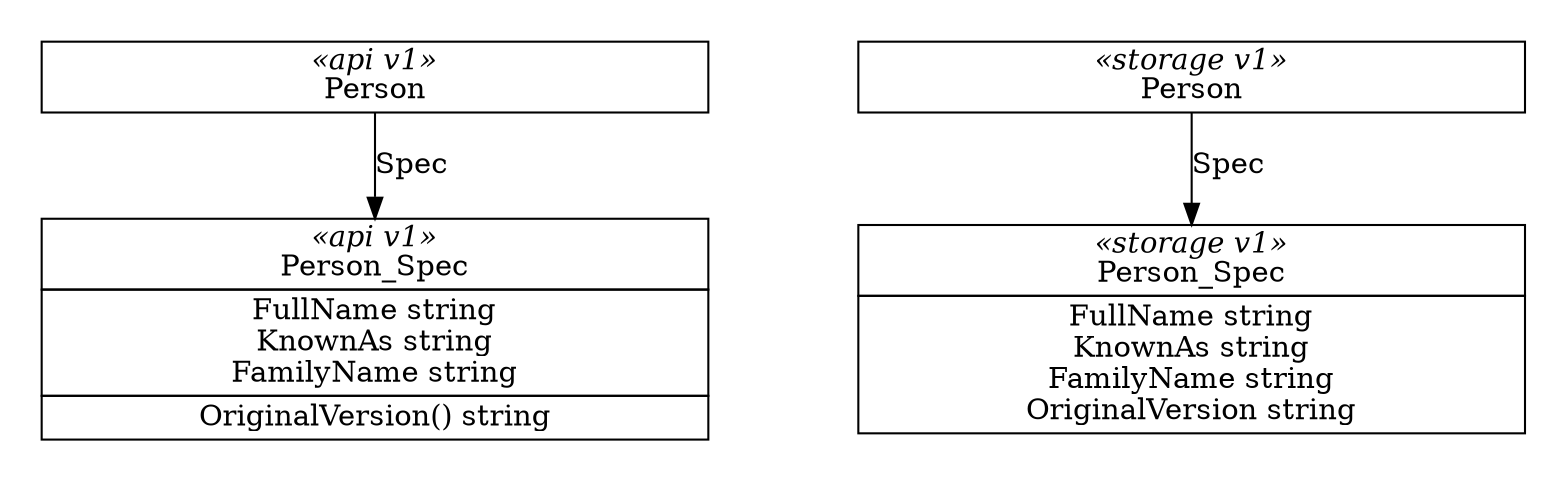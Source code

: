 digraph G {
    nodesep="1"


    subgraph cluster_api_v1 {
        color=none

        node [shape=plain, group=api, margin=0];
        person_rsrc_api_v1 [label=<
            <table border="0" cellborder="1" cellspacing="0">
                <tr><td width="320px"><i>«api v1»</i><br/>Person</td></tr>
            </table>
        >];

        person_spec_api_v1 [label=<
            <table border="0" cellborder="1" cellspacing="0">
                <tr><td width="320px"><i>«api v1»</i><br/>Person_Spec</td></tr>
                <tr><td>FullName string<br/>KnownAs string<br/>FamilyName string</td></tr>
                <tr><td>OriginalVersion() string</td></tr>
            </table>
        >];
               
        person_rsrc_api_v1 -> person_spec_api_v1 [label="Spec"]

    }

    subgraph cluster_storage_v1 {
        color=none

        node [shape=plain, group=storage, margin=0];
        person_rsrc_storage_v1 [label=<
            <table border="0" cellborder="1" cellspacing="0">
                <tr><td width="320px"><i>«storage v1»</i><br/>Person</td></tr>
            </table>
        >];

        person_spec_storage_v1 [label=<
            <table border="0" cellborder="1" cellspacing="0">
                <tr><td width="320px"><i>«storage v1»</i><br/>Person_Spec</td></tr>
                <tr><td>FullName string<br/>KnownAs string<br/>FamilyName string<br/>OriginalVersion string</td></tr>
            </table>
        >];
               
        person_rsrc_storage_v1 -> person_spec_storage_v1 [label="Spec"]

    }
}